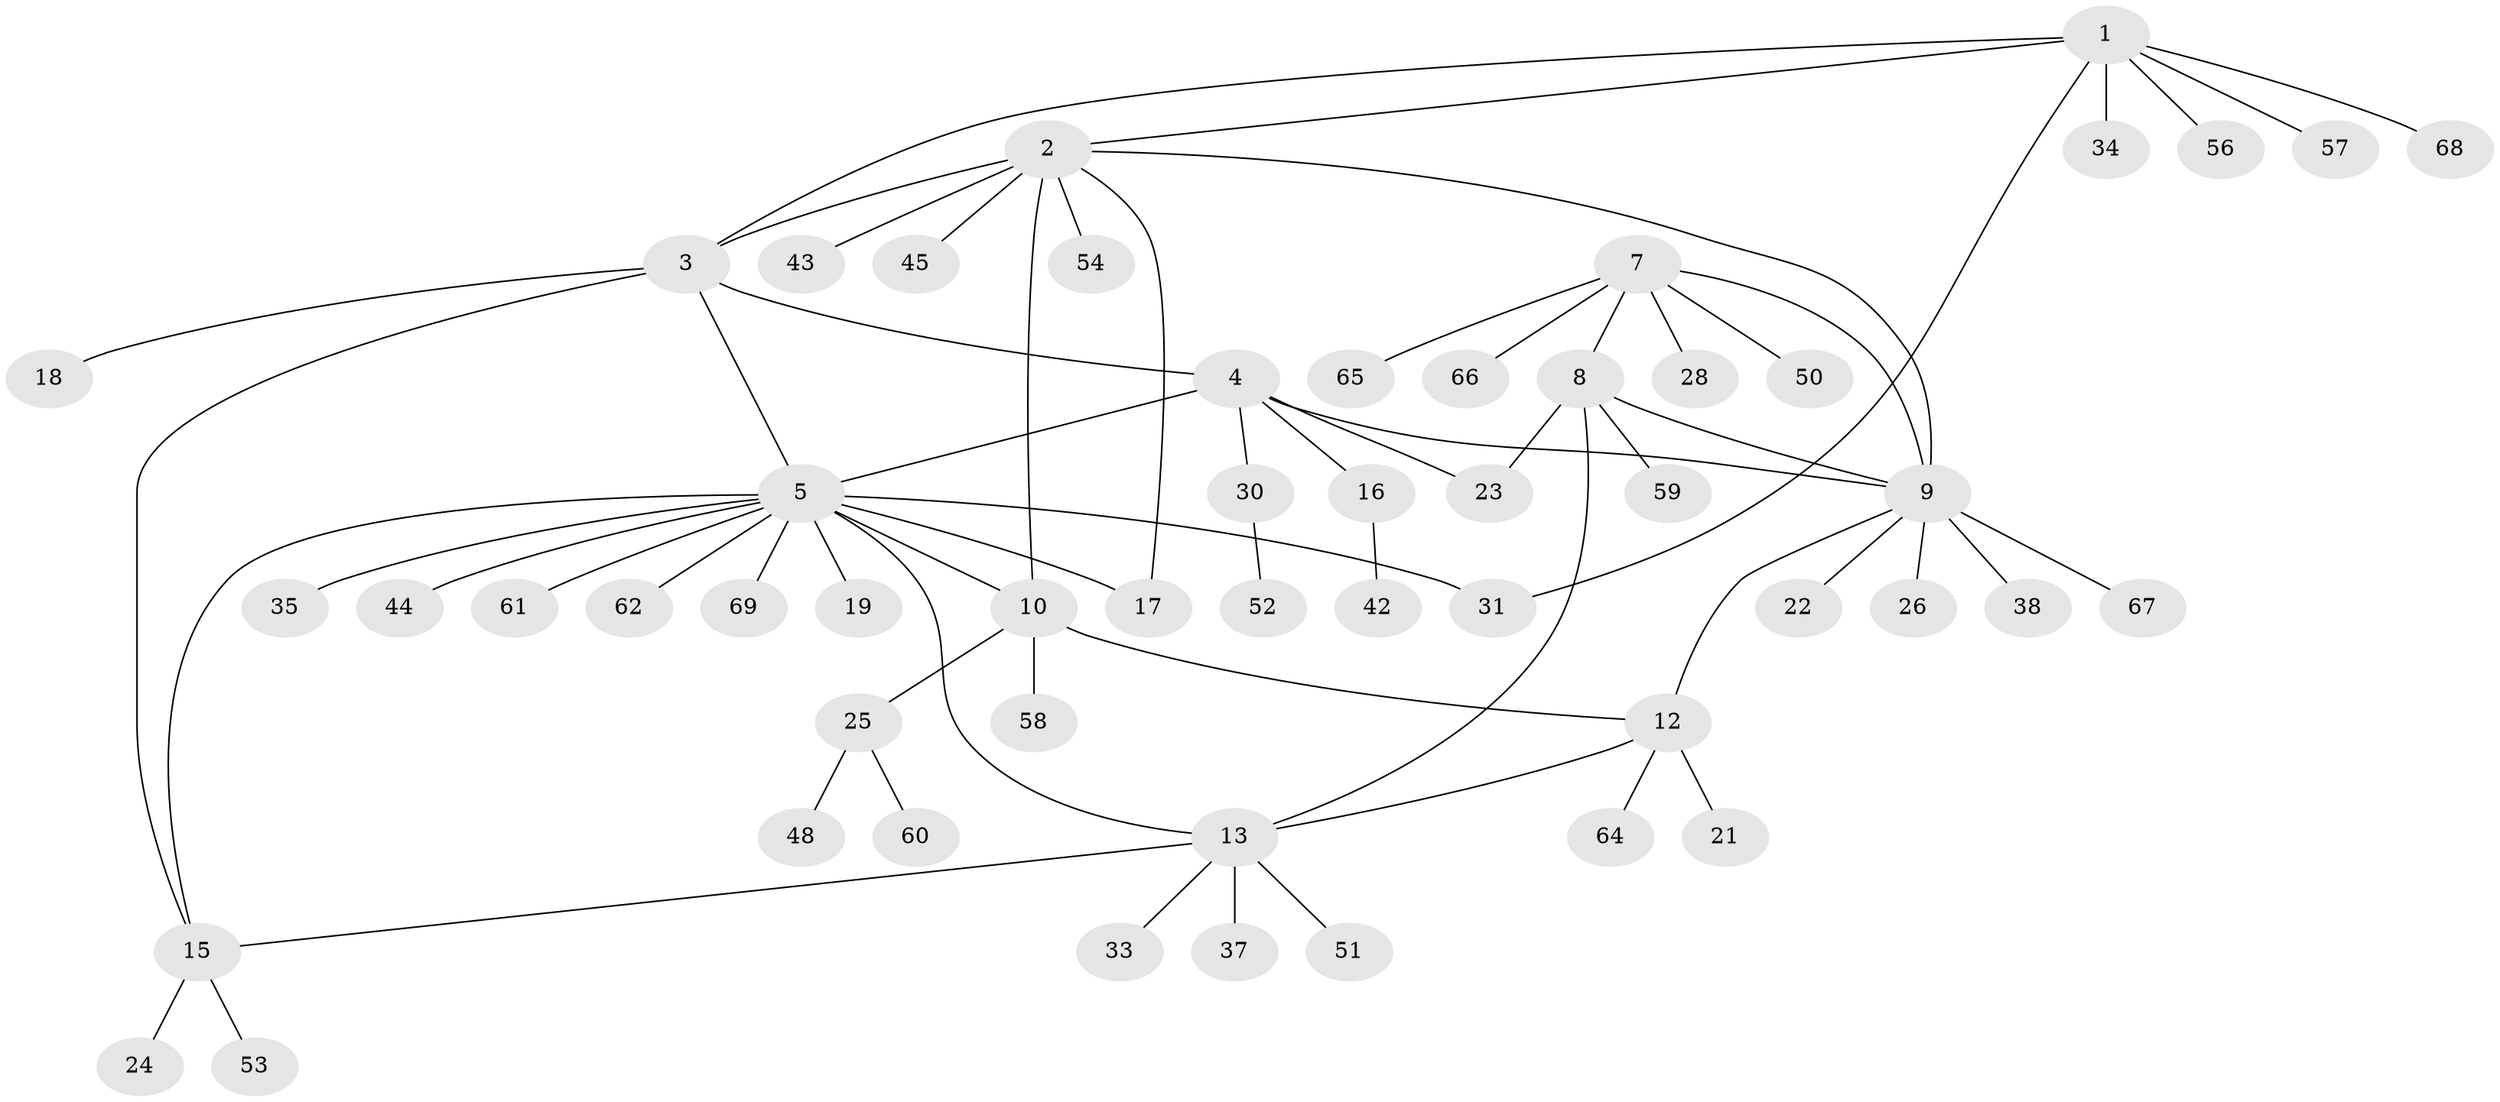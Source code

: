 // original degree distribution, {8: 0.014492753623188406, 9: 0.043478260869565216, 6: 0.08695652173913043, 3: 0.07246376811594203, 7: 0.028985507246376812, 10: 0.014492753623188406, 2: 0.13043478260869565, 1: 0.6086956521739131}
// Generated by graph-tools (version 1.1) at 2025/11/02/27/25 16:11:31]
// undirected, 53 vertices, 65 edges
graph export_dot {
graph [start="1"]
  node [color=gray90,style=filled];
  1 [super="+32"];
  2 [super="+27"];
  3 [super="+63"];
  4 [super="+6"];
  5 [super="+14"];
  7 [super="+20"];
  8 [super="+39"];
  9 [super="+41"];
  10 [super="+11"];
  12 [super="+29"];
  13 [super="+47"];
  15 [super="+55"];
  16;
  17;
  18;
  19;
  21;
  22;
  23;
  24;
  25 [super="+36"];
  26;
  28;
  30 [super="+40"];
  31;
  33 [super="+49"];
  34;
  35;
  37;
  38;
  42 [super="+46"];
  43;
  44;
  45;
  48;
  50;
  51;
  52;
  53;
  54;
  56;
  57;
  58;
  59;
  60;
  61;
  62;
  64;
  65;
  66;
  67;
  68;
  69;
  1 -- 2;
  1 -- 3;
  1 -- 31;
  1 -- 34;
  1 -- 56;
  1 -- 57;
  1 -- 68;
  2 -- 3;
  2 -- 9;
  2 -- 10;
  2 -- 17;
  2 -- 43;
  2 -- 45;
  2 -- 54;
  3 -- 18;
  3 -- 5;
  3 -- 15;
  3 -- 4;
  4 -- 5 [weight=2];
  4 -- 9;
  4 -- 16;
  4 -- 23;
  4 -- 30;
  5 -- 17;
  5 -- 31;
  5 -- 44;
  5 -- 62 [weight=2];
  5 -- 69;
  5 -- 35;
  5 -- 13;
  5 -- 15;
  5 -- 19;
  5 -- 61;
  5 -- 10 [weight=2];
  7 -- 8;
  7 -- 9;
  7 -- 28;
  7 -- 50;
  7 -- 65;
  7 -- 66;
  8 -- 9;
  8 -- 13;
  8 -- 23;
  8 -- 59;
  9 -- 12;
  9 -- 22;
  9 -- 26;
  9 -- 38;
  9 -- 67;
  10 -- 12 [weight=2];
  10 -- 58;
  10 -- 25;
  12 -- 21;
  12 -- 64;
  12 -- 13;
  13 -- 15;
  13 -- 33;
  13 -- 37;
  13 -- 51;
  15 -- 24;
  15 -- 53;
  16 -- 42;
  25 -- 60;
  25 -- 48;
  30 -- 52;
}
